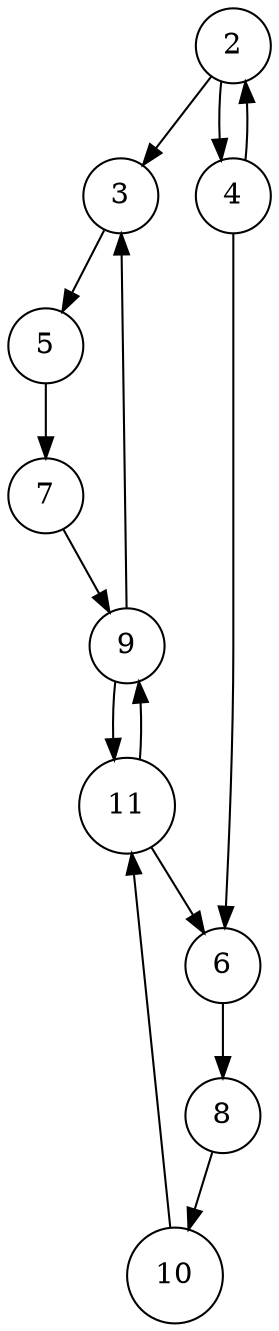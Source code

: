 digraph {2 [shape=circle ]
2 -> 3
3 [shape=circle ]
2 -> 4
4 [shape=circle ]
3 -> 5
5 [shape=circle ]
4 -> 6
6 [shape=circle ]
4 -> 2
5 -> 7
7 [shape=circle ]
6 -> 8
8 [shape=circle ]
7 -> 9
9 [shape=circle ]
8 -> 10
10 [shape=circle ]
9 -> 3
9 -> 11
11 [shape=circle ]
10 -> 11
11 -> 6
11 -> 9
}